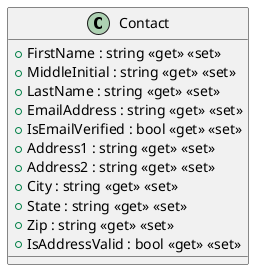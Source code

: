 @startuml
class Contact {
    + FirstName : string <<get>> <<set>>
    + MiddleInitial : string <<get>> <<set>>
    + LastName : string <<get>> <<set>>
    + EmailAddress : string <<get>> <<set>>
    + IsEmailVerified : bool <<get>> <<set>>
    + Address1 : string <<get>> <<set>>
    + Address2 : string <<get>> <<set>>
    + City : string <<get>> <<set>>
    + State : string <<get>> <<set>>
    + Zip : string <<get>> <<set>>
    + IsAddressValid : bool <<get>> <<set>>
}
@enduml

